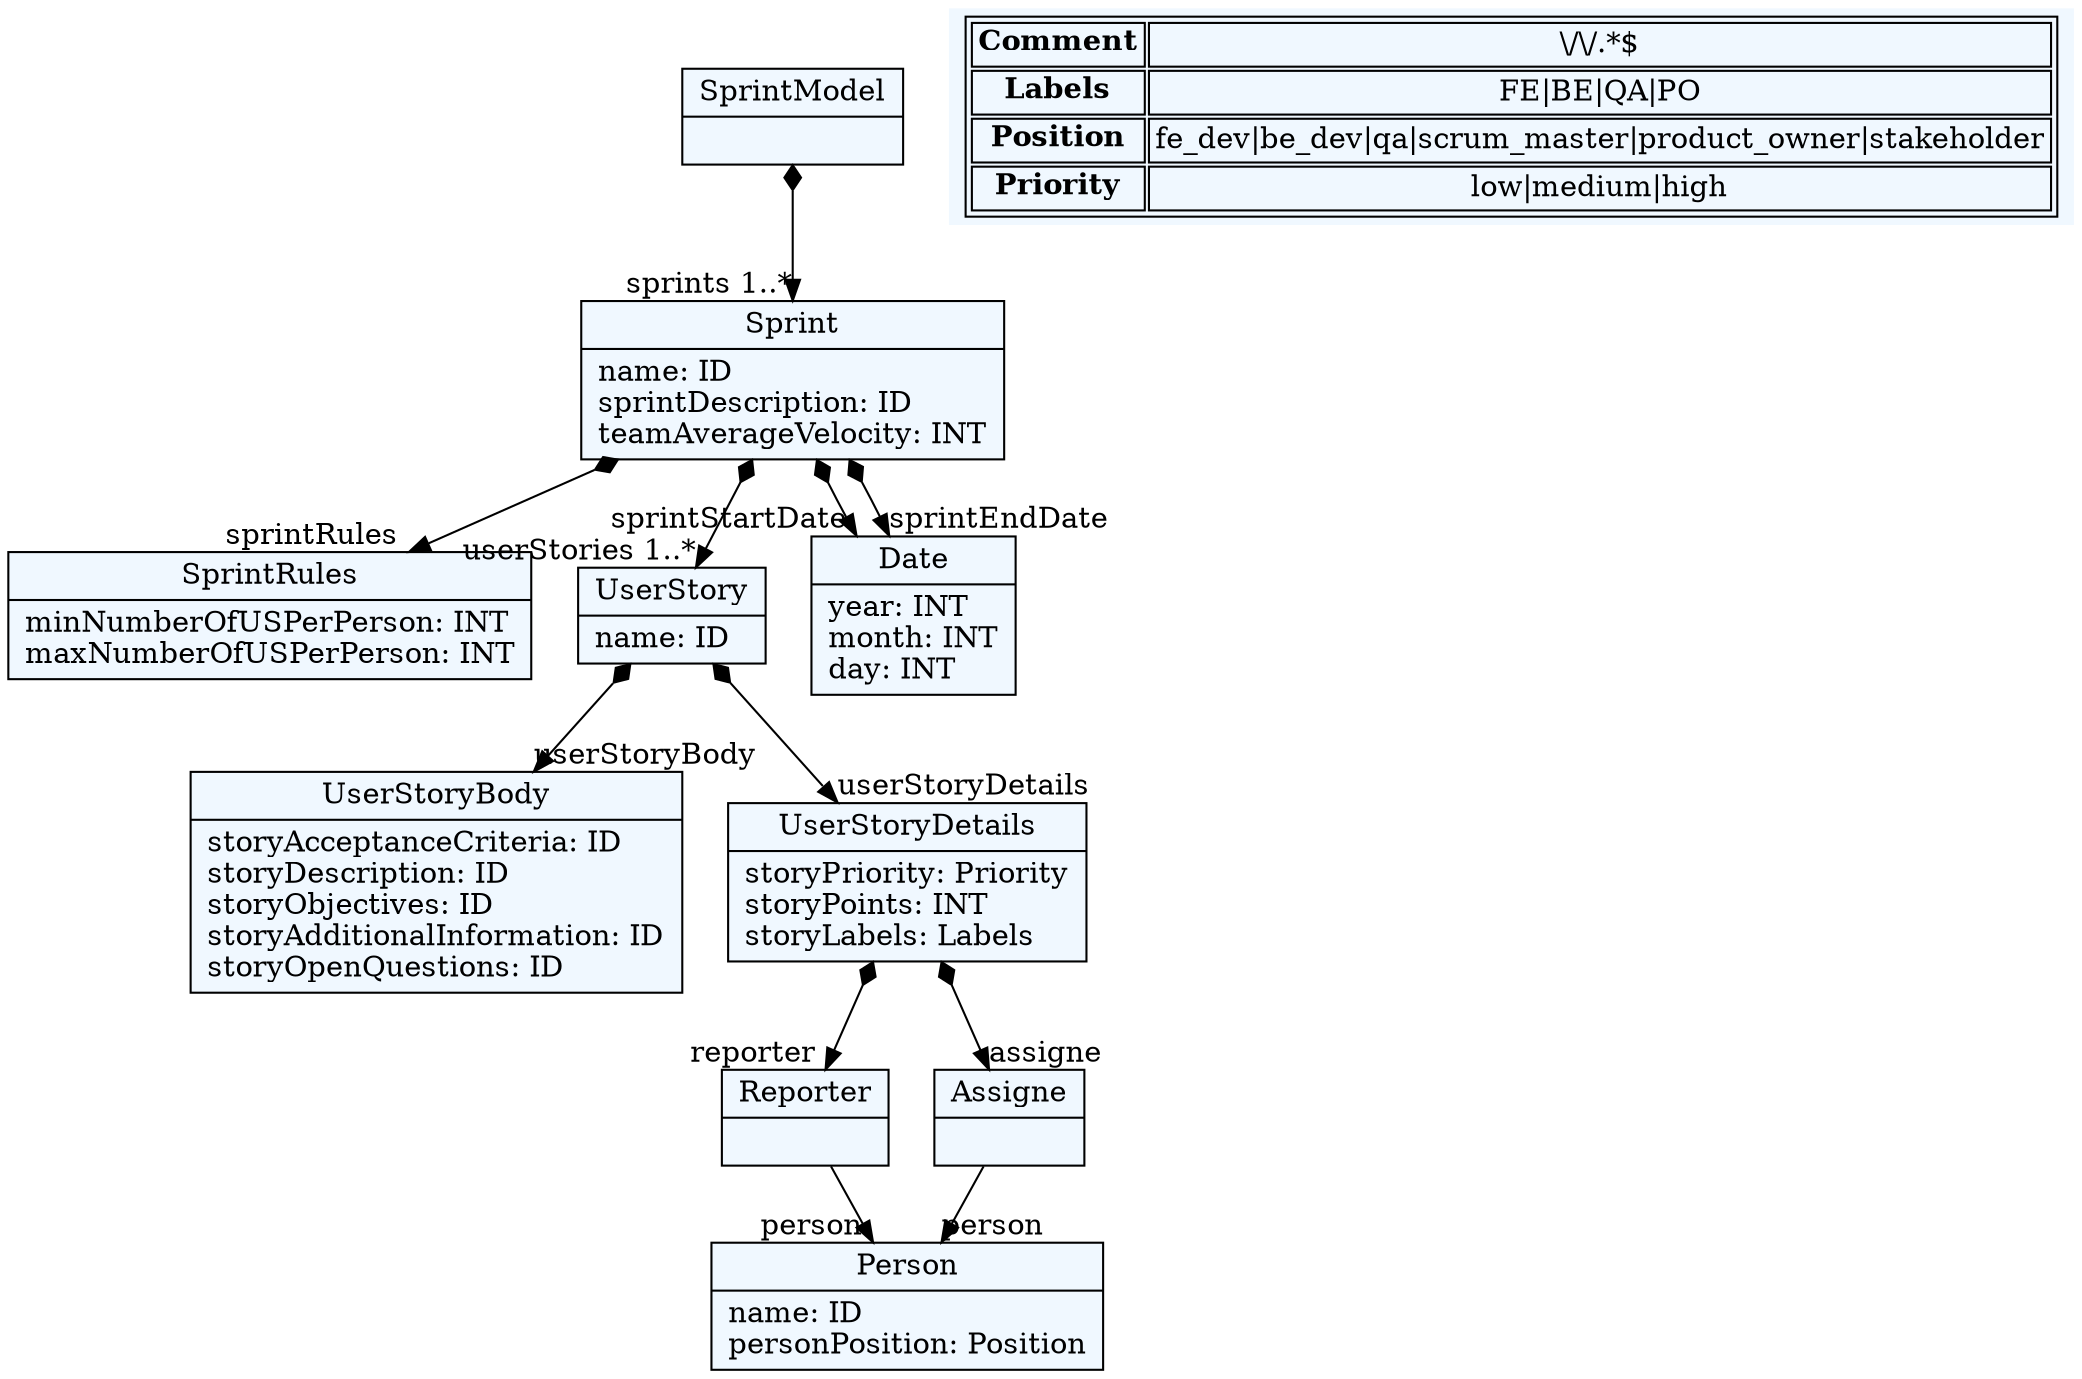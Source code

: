 
    digraph textX {
    fontname = "Bitstream Vera Sans"
    fontsize = 8
    node[
        shape=record,
        style=filled,
        fillcolor=aliceblue
    ]
    nodesep = 0.3
    edge[dir=black,arrowtail=empty]


4804878976[ label="{SprintModel|}"]

4804882992[ label="{Sprint|name: ID\lsprintDescription: ID\lteamAverageVelocity: INT\l}"]

4804884512[ label="{SprintRules|minNumberOfUSPerPerson: INT\lmaxNumberOfUSPerPerson: INT\l}"]

4804887920[ label="{UserStory|name: ID\l}"]

4804891328[ label="{UserStoryBody|storyAcceptanceCriteria: ID\lstoryDescription: ID\lstoryObjectives: ID\lstoryAdditionalInformation: ID\lstoryOpenQuestions: ID\l}"]

4804894736[ label="{UserStoryDetails|storyPriority: Priority\lstoryPoints: INT\lstoryLabels: Labels\l}"]

4804904384[ label="{Date|year: INT\lmonth: INT\lday: INT\l}"]

4804907792[ label="{Person|name: ID\lpersonPosition: Position\l}"]

4804903440[ label="{Reporter|}"]

4804890384[ label="{Assigne|}"]



4804878976 -> 4804882992[arrowtail=diamond, dir=both, headlabel="sprints 1..*"]
4804882992 -> 4804904384[arrowtail=diamond, dir=both, headlabel="sprintStartDate "]
4804882992 -> 4804904384[arrowtail=diamond, dir=both, headlabel="sprintEndDate "]
4804882992 -> 4804887920[arrowtail=diamond, dir=both, headlabel="userStories 1..*"]
4804882992 -> 4804884512[arrowtail=diamond, dir=both, headlabel="sprintRules "]
4804887920 -> 4804891328[arrowtail=diamond, dir=both, headlabel="userStoryBody "]
4804887920 -> 4804894736[arrowtail=diamond, dir=both, headlabel="userStoryDetails "]
4804894736 -> 4804903440[arrowtail=diamond, dir=both, headlabel="reporter "]
4804894736 -> 4804890384[arrowtail=diamond, dir=both, headlabel="assigne "]
4804903440 -> 4804907792[headlabel="person "]
4804890384 -> 4804907792[headlabel="person "]
match_rules [ shape=plaintext, label=< <table>
	<tr>
		<td><b>Comment</b></td><td>\/\/.*$</td>
	</tr>
	<tr>
		<td><b>Labels</b></td><td>FE|BE|QA|PO</td>
	</tr>
	<tr>
		<td><b>Position</b></td><td>fe_dev|be_dev|qa|scrum_master|product_owner|stakeholder</td>
	</tr>
	<tr>
		<td><b>Priority</b></td><td>low|medium|high</td>
	</tr>
</table> >]


}
